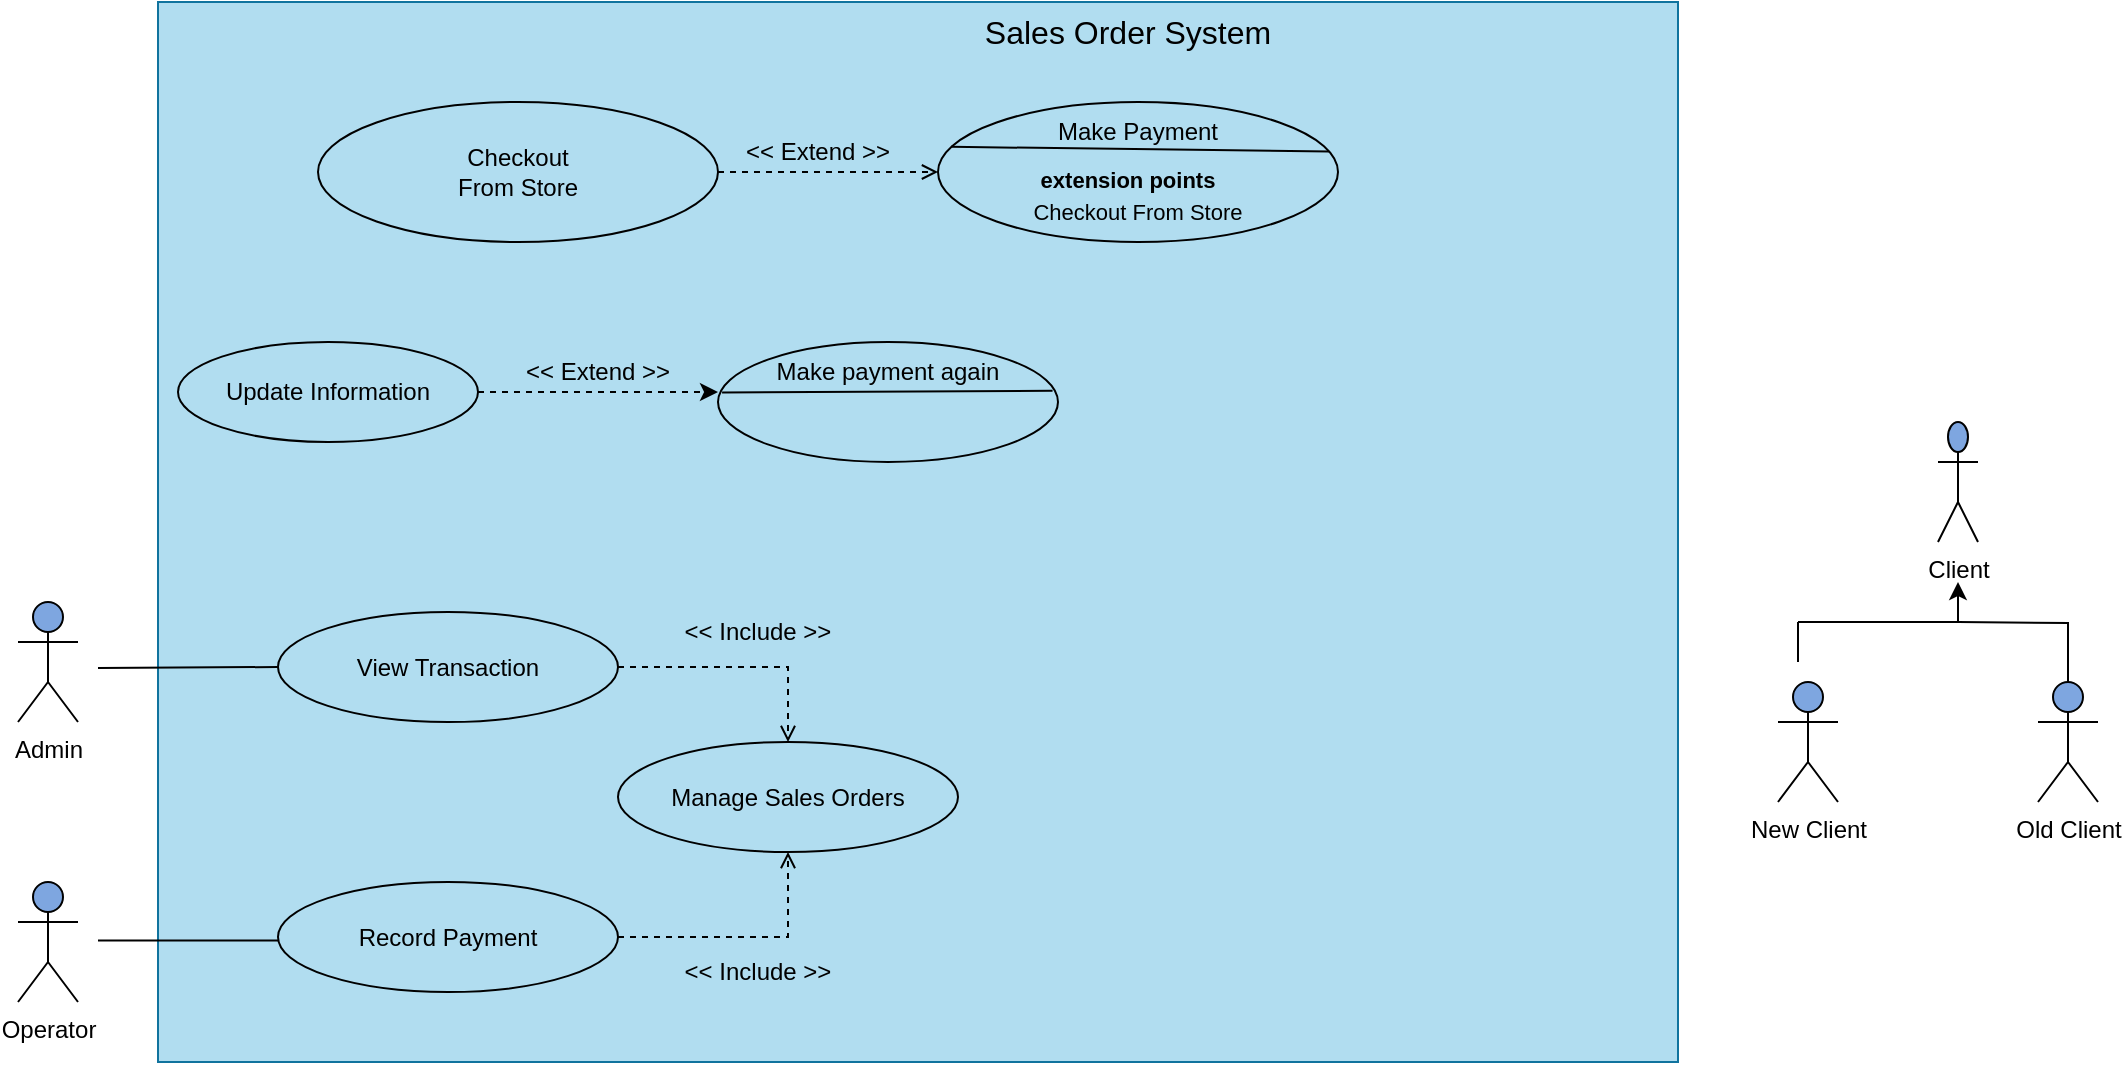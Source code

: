 <mxfile version="24.4.7" type="github">
  <diagram name="Page-1" id="W_XF1uq0aSnlUcI4NHIS">
    <mxGraphModel dx="1909" dy="549" grid="1" gridSize="10" guides="1" tooltips="1" connect="1" arrows="1" fold="1" page="1" pageScale="1" pageWidth="850" pageHeight="1100" math="0" shadow="0">
      <root>
        <mxCell id="0" />
        <mxCell id="1" parent="0" />
        <mxCell id="Hizaeblbdw4o51jSgOIb-1" value="" style="rounded=0;whiteSpace=wrap;html=1;fillColor=#b1ddf0;strokeColor=#10739e;" vertex="1" parent="1">
          <mxGeometry x="-100" y="220" width="760" height="530" as="geometry" />
        </mxCell>
        <mxCell id="Hizaeblbdw4o51jSgOIb-2" value="Sales Order System" style="text;html=1;align=center;verticalAlign=middle;whiteSpace=wrap;rounded=0;fontStyle=0;fontSize=16;" vertex="1" parent="1">
          <mxGeometry x="255" y="220" width="260" height="30" as="geometry" />
        </mxCell>
        <mxCell id="Hizaeblbdw4o51jSgOIb-3" value="Checkout&lt;div&gt;From Store&lt;/div&gt;" style="ellipse;whiteSpace=wrap;html=1;fillColor=#b1ddf0;strokeColor=#000000;" vertex="1" parent="1">
          <mxGeometry x="-20" y="270" width="200" height="70" as="geometry" />
        </mxCell>
        <mxCell id="Hizaeblbdw4o51jSgOIb-5" value="" style="endArrow=open;dashed=1;html=1;rounded=0;exitX=1;exitY=0.5;exitDx=0;exitDy=0;entryX=0;entryY=0.5;entryDx=0;entryDy=0;endFill=0;" edge="1" parent="1" source="Hizaeblbdw4o51jSgOIb-3" target="Hizaeblbdw4o51jSgOIb-4">
          <mxGeometry width="50" height="50" relative="1" as="geometry">
            <mxPoint x="220" y="630" as="sourcePoint" />
            <mxPoint x="270" y="580" as="targetPoint" />
          </mxGeometry>
        </mxCell>
        <mxCell id="Hizaeblbdw4o51jSgOIb-6" value="&amp;lt;&amp;lt; Extend &amp;gt;&amp;gt;" style="text;html=1;align=center;verticalAlign=middle;whiteSpace=wrap;rounded=0;" vertex="1" parent="1">
          <mxGeometry x="190" y="280" width="80" height="30" as="geometry" />
        </mxCell>
        <mxCell id="Hizaeblbdw4o51jSgOIb-11" value="Admin" style="shape=umlActor;verticalLabelPosition=bottom;verticalAlign=top;html=1;outlineConnect=0;fillColor=#7EA6E0;" vertex="1" parent="1">
          <mxGeometry x="-170" y="520" width="30" height="60" as="geometry" />
        </mxCell>
        <mxCell id="Hizaeblbdw4o51jSgOIb-12" value="Operator" style="shape=umlActor;verticalLabelPosition=bottom;verticalAlign=top;html=1;outlineConnect=0;fillColor=#7EA6E0;" vertex="1" parent="1">
          <mxGeometry x="-170" y="660" width="30" height="60" as="geometry" />
        </mxCell>
        <mxCell id="Hizaeblbdw4o51jSgOIb-23" style="edgeStyle=orthogonalEdgeStyle;rounded=0;orthogonalLoop=1;jettySize=auto;html=1;exitX=1;exitY=0.5;exitDx=0;exitDy=0;endArrow=open;endFill=0;dashed=1;" edge="1" parent="1" source="Hizaeblbdw4o51jSgOIb-17" target="Hizaeblbdw4o51jSgOIb-19">
          <mxGeometry relative="1" as="geometry" />
        </mxCell>
        <mxCell id="Hizaeblbdw4o51jSgOIb-17" value="View Transaction" style="ellipse;whiteSpace=wrap;html=1;fillColor=#b1ddf0;strokeColor=#000000;" vertex="1" parent="1">
          <mxGeometry x="-40" y="525" width="170" height="55" as="geometry" />
        </mxCell>
        <mxCell id="Hizaeblbdw4o51jSgOIb-24" style="edgeStyle=orthogonalEdgeStyle;rounded=0;orthogonalLoop=1;jettySize=auto;html=1;exitX=1;exitY=0.5;exitDx=0;exitDy=0;endArrow=open;endFill=0;dashed=1;" edge="1" parent="1" source="Hizaeblbdw4o51jSgOIb-18" target="Hizaeblbdw4o51jSgOIb-19">
          <mxGeometry relative="1" as="geometry" />
        </mxCell>
        <mxCell id="Hizaeblbdw4o51jSgOIb-18" value="Record Payment" style="ellipse;whiteSpace=wrap;html=1;fillColor=#b1ddf0;strokeColor=#000000;" vertex="1" parent="1">
          <mxGeometry x="-40" y="660" width="170" height="55" as="geometry" />
        </mxCell>
        <mxCell id="Hizaeblbdw4o51jSgOIb-19" value="Manage Sales Orders" style="ellipse;whiteSpace=wrap;html=1;fillColor=#b1ddf0;strokeColor=#000000;" vertex="1" parent="1">
          <mxGeometry x="130" y="590" width="170" height="55" as="geometry" />
        </mxCell>
        <mxCell id="Hizaeblbdw4o51jSgOIb-21" value="" style="endArrow=none;html=1;rounded=0;entryX=0;entryY=0.5;entryDx=0;entryDy=0;" edge="1" parent="1" target="Hizaeblbdw4o51jSgOIb-17">
          <mxGeometry width="50" height="50" relative="1" as="geometry">
            <mxPoint x="-130" y="553" as="sourcePoint" />
            <mxPoint x="200" y="700" as="targetPoint" />
          </mxGeometry>
        </mxCell>
        <mxCell id="Hizaeblbdw4o51jSgOIb-22" value="" style="endArrow=none;html=1;rounded=0;entryX=0;entryY=0.5;entryDx=0;entryDy=0;" edge="1" parent="1">
          <mxGeometry width="50" height="50" relative="1" as="geometry">
            <mxPoint x="-130" y="689.29" as="sourcePoint" />
            <mxPoint x="-40" y="689.29" as="targetPoint" />
          </mxGeometry>
        </mxCell>
        <mxCell id="Hizaeblbdw4o51jSgOIb-25" value="&amp;lt;&amp;lt; Include &amp;gt;&amp;gt;" style="text;html=1;align=center;verticalAlign=middle;whiteSpace=wrap;rounded=0;" vertex="1" parent="1">
          <mxGeometry x="150" y="690" width="100" height="30" as="geometry" />
        </mxCell>
        <mxCell id="Hizaeblbdw4o51jSgOIb-26" value="&amp;lt;&amp;lt; Include &amp;gt;&amp;gt;" style="text;html=1;align=center;verticalAlign=middle;whiteSpace=wrap;rounded=0;" vertex="1" parent="1">
          <mxGeometry x="150" y="520" width="100" height="30" as="geometry" />
        </mxCell>
        <mxCell id="Hizaeblbdw4o51jSgOIb-27" value="Client" style="shape=umlActor;verticalLabelPosition=bottom;verticalAlign=top;html=1;outlineConnect=0;fillColor=#7EA6E0;" vertex="1" parent="1">
          <mxGeometry x="790" y="430" width="20" height="60" as="geometry" />
        </mxCell>
        <mxCell id="Hizaeblbdw4o51jSgOIb-30" value="Old Client" style="shape=umlActor;verticalLabelPosition=bottom;verticalAlign=top;html=1;outlineConnect=0;fillColor=#7EA6E0;" vertex="1" parent="1">
          <mxGeometry x="840" y="560" width="30" height="60" as="geometry" />
        </mxCell>
        <mxCell id="Hizaeblbdw4o51jSgOIb-33" value="New Client" style="shape=umlActor;verticalLabelPosition=bottom;verticalAlign=top;html=1;outlineConnect=0;fillColor=#7EA6E0;" vertex="1" parent="1">
          <mxGeometry x="710" y="560" width="30" height="60" as="geometry" />
        </mxCell>
        <mxCell id="Hizaeblbdw4o51jSgOIb-41" value="" style="group" vertex="1" connectable="0" parent="1">
          <mxGeometry x="800" y="500" width="10" height="30" as="geometry" />
        </mxCell>
        <mxCell id="Hizaeblbdw4o51jSgOIb-39" style="edgeStyle=orthogonalEdgeStyle;rounded=0;orthogonalLoop=1;jettySize=auto;html=1;endArrow=none;endFill=0;" edge="1" parent="Hizaeblbdw4o51jSgOIb-41" target="Hizaeblbdw4o51jSgOIb-30">
          <mxGeometry relative="1" as="geometry">
            <mxPoint y="30" as="sourcePoint" />
          </mxGeometry>
        </mxCell>
        <mxCell id="Hizaeblbdw4o51jSgOIb-44" value="" style="endArrow=none;html=1;rounded=0;startArrow=classic;startFill=1;" edge="1" parent="1">
          <mxGeometry width="50" height="50" relative="1" as="geometry">
            <mxPoint x="800" y="510" as="sourcePoint" />
            <mxPoint x="800" y="530" as="targetPoint" />
          </mxGeometry>
        </mxCell>
        <mxCell id="Hizaeblbdw4o51jSgOIb-45" value="" style="endArrow=none;html=1;rounded=0;" edge="1" parent="1">
          <mxGeometry width="50" height="50" relative="1" as="geometry">
            <mxPoint x="720" y="550" as="sourcePoint" />
            <mxPoint x="720" y="530" as="targetPoint" />
          </mxGeometry>
        </mxCell>
        <mxCell id="Hizaeblbdw4o51jSgOIb-46" value="" style="endArrow=none;html=1;rounded=0;" edge="1" parent="1">
          <mxGeometry width="50" height="50" relative="1" as="geometry">
            <mxPoint x="720" y="530" as="sourcePoint" />
            <mxPoint x="800" y="530" as="targetPoint" />
          </mxGeometry>
        </mxCell>
        <mxCell id="Hizaeblbdw4o51jSgOIb-48" value="" style="group" vertex="1" connectable="0" parent="1">
          <mxGeometry x="290" y="270" width="200" height="70" as="geometry" />
        </mxCell>
        <mxCell id="Hizaeblbdw4o51jSgOIb-4" value="" style="ellipse;whiteSpace=wrap;html=1;fillColor=#b1ddf0;strokeColor=#000000;" vertex="1" parent="Hizaeblbdw4o51jSgOIb-48">
          <mxGeometry width="200" height="70" as="geometry" />
        </mxCell>
        <mxCell id="Hizaeblbdw4o51jSgOIb-7" value="Make Payment" style="text;html=1;align=center;verticalAlign=middle;whiteSpace=wrap;rounded=0;" vertex="1" parent="Hizaeblbdw4o51jSgOIb-48">
          <mxGeometry x="50" width="100" height="30" as="geometry" />
        </mxCell>
        <mxCell id="Hizaeblbdw4o51jSgOIb-8" value="" style="endArrow=none;html=1;rounded=0;exitX=0.033;exitY=0.32;exitDx=0;exitDy=0;exitPerimeter=0;entryX=0.978;entryY=0.354;entryDx=0;entryDy=0;entryPerimeter=0;" edge="1" parent="Hizaeblbdw4o51jSgOIb-48" source="Hizaeblbdw4o51jSgOIb-4" target="Hizaeblbdw4o51jSgOIb-4">
          <mxGeometry width="50" height="50" relative="1" as="geometry">
            <mxPoint y="180" as="sourcePoint" />
            <mxPoint x="190" y="22" as="targetPoint" />
          </mxGeometry>
        </mxCell>
        <mxCell id="Hizaeblbdw4o51jSgOIb-9" value="&lt;b style=&quot;font-size: 11px;&quot;&gt;extension points&lt;/b&gt;&lt;div style=&quot;text-align: left; font-size: 11px;&quot;&gt;&lt;br&gt;&lt;/div&gt;" style="text;html=1;align=center;verticalAlign=middle;whiteSpace=wrap;rounded=0;" vertex="1" parent="Hizaeblbdw4o51jSgOIb-48">
          <mxGeometry x="50" y="30" width="90" height="30" as="geometry" />
        </mxCell>
        <mxCell id="Hizaeblbdw4o51jSgOIb-10" value="&lt;span style=&quot;font-size: 11px; text-align: left;&quot;&gt;Checkout From Store&lt;/span&gt;" style="text;html=1;align=center;verticalAlign=middle;whiteSpace=wrap;rounded=0;" vertex="1" parent="Hizaeblbdw4o51jSgOIb-48">
          <mxGeometry x="30" y="40" width="140" height="30" as="geometry" />
        </mxCell>
        <mxCell id="Hizaeblbdw4o51jSgOIb-59" value="" style="group" vertex="1" connectable="0" parent="1">
          <mxGeometry x="180" y="390" width="200" height="120" as="geometry" />
        </mxCell>
        <mxCell id="Hizaeblbdw4o51jSgOIb-56" value="" style="ellipse;whiteSpace=wrap;html=1;fillColor=#b1ddf0;strokeColor=#000000;" vertex="1" parent="Hizaeblbdw4o51jSgOIb-59">
          <mxGeometry width="170" height="60" as="geometry" />
        </mxCell>
        <mxCell id="Hizaeblbdw4o51jSgOIb-58" value="" style="endArrow=none;html=1;rounded=0;exitX=0.012;exitY=0.421;exitDx=0;exitDy=0;exitPerimeter=0;entryX=0.984;entryY=0.406;entryDx=0;entryDy=0;entryPerimeter=0;" edge="1" parent="Hizaeblbdw4o51jSgOIb-59" source="Hizaeblbdw4o51jSgOIb-56" target="Hizaeblbdw4o51jSgOIb-56">
          <mxGeometry width="50" height="50" relative="1" as="geometry">
            <mxPoint x="-30" y="120" as="sourcePoint" />
            <mxPoint x="190" y="42.857" as="targetPoint" />
          </mxGeometry>
        </mxCell>
        <mxCell id="Hizaeblbdw4o51jSgOIb-64" value="Make payment again" style="text;html=1;align=center;verticalAlign=middle;whiteSpace=wrap;rounded=0;" vertex="1" parent="Hizaeblbdw4o51jSgOIb-59">
          <mxGeometry x="25" width="120" height="30" as="geometry" />
        </mxCell>
        <mxCell id="Hizaeblbdw4o51jSgOIb-61" style="edgeStyle=orthogonalEdgeStyle;rounded=0;orthogonalLoop=1;jettySize=auto;html=1;exitX=1;exitY=0.5;exitDx=0;exitDy=0;dashed=1;" edge="1" parent="1" source="Hizaeblbdw4o51jSgOIb-60">
          <mxGeometry relative="1" as="geometry">
            <mxPoint x="180" y="415" as="targetPoint" />
          </mxGeometry>
        </mxCell>
        <mxCell id="Hizaeblbdw4o51jSgOIb-60" value="Update Information" style="ellipse;whiteSpace=wrap;html=1;fillColor=#b1ddf0;strokeColor=#000000;" vertex="1" parent="1">
          <mxGeometry x="-90" y="390" width="150" height="50" as="geometry" />
        </mxCell>
        <mxCell id="Hizaeblbdw4o51jSgOIb-62" value="&amp;lt;&amp;lt; Extend &amp;gt;&amp;gt;" style="text;html=1;align=center;verticalAlign=middle;whiteSpace=wrap;rounded=0;" vertex="1" parent="1">
          <mxGeometry x="80" y="390" width="80" height="30" as="geometry" />
        </mxCell>
      </root>
    </mxGraphModel>
  </diagram>
</mxfile>
